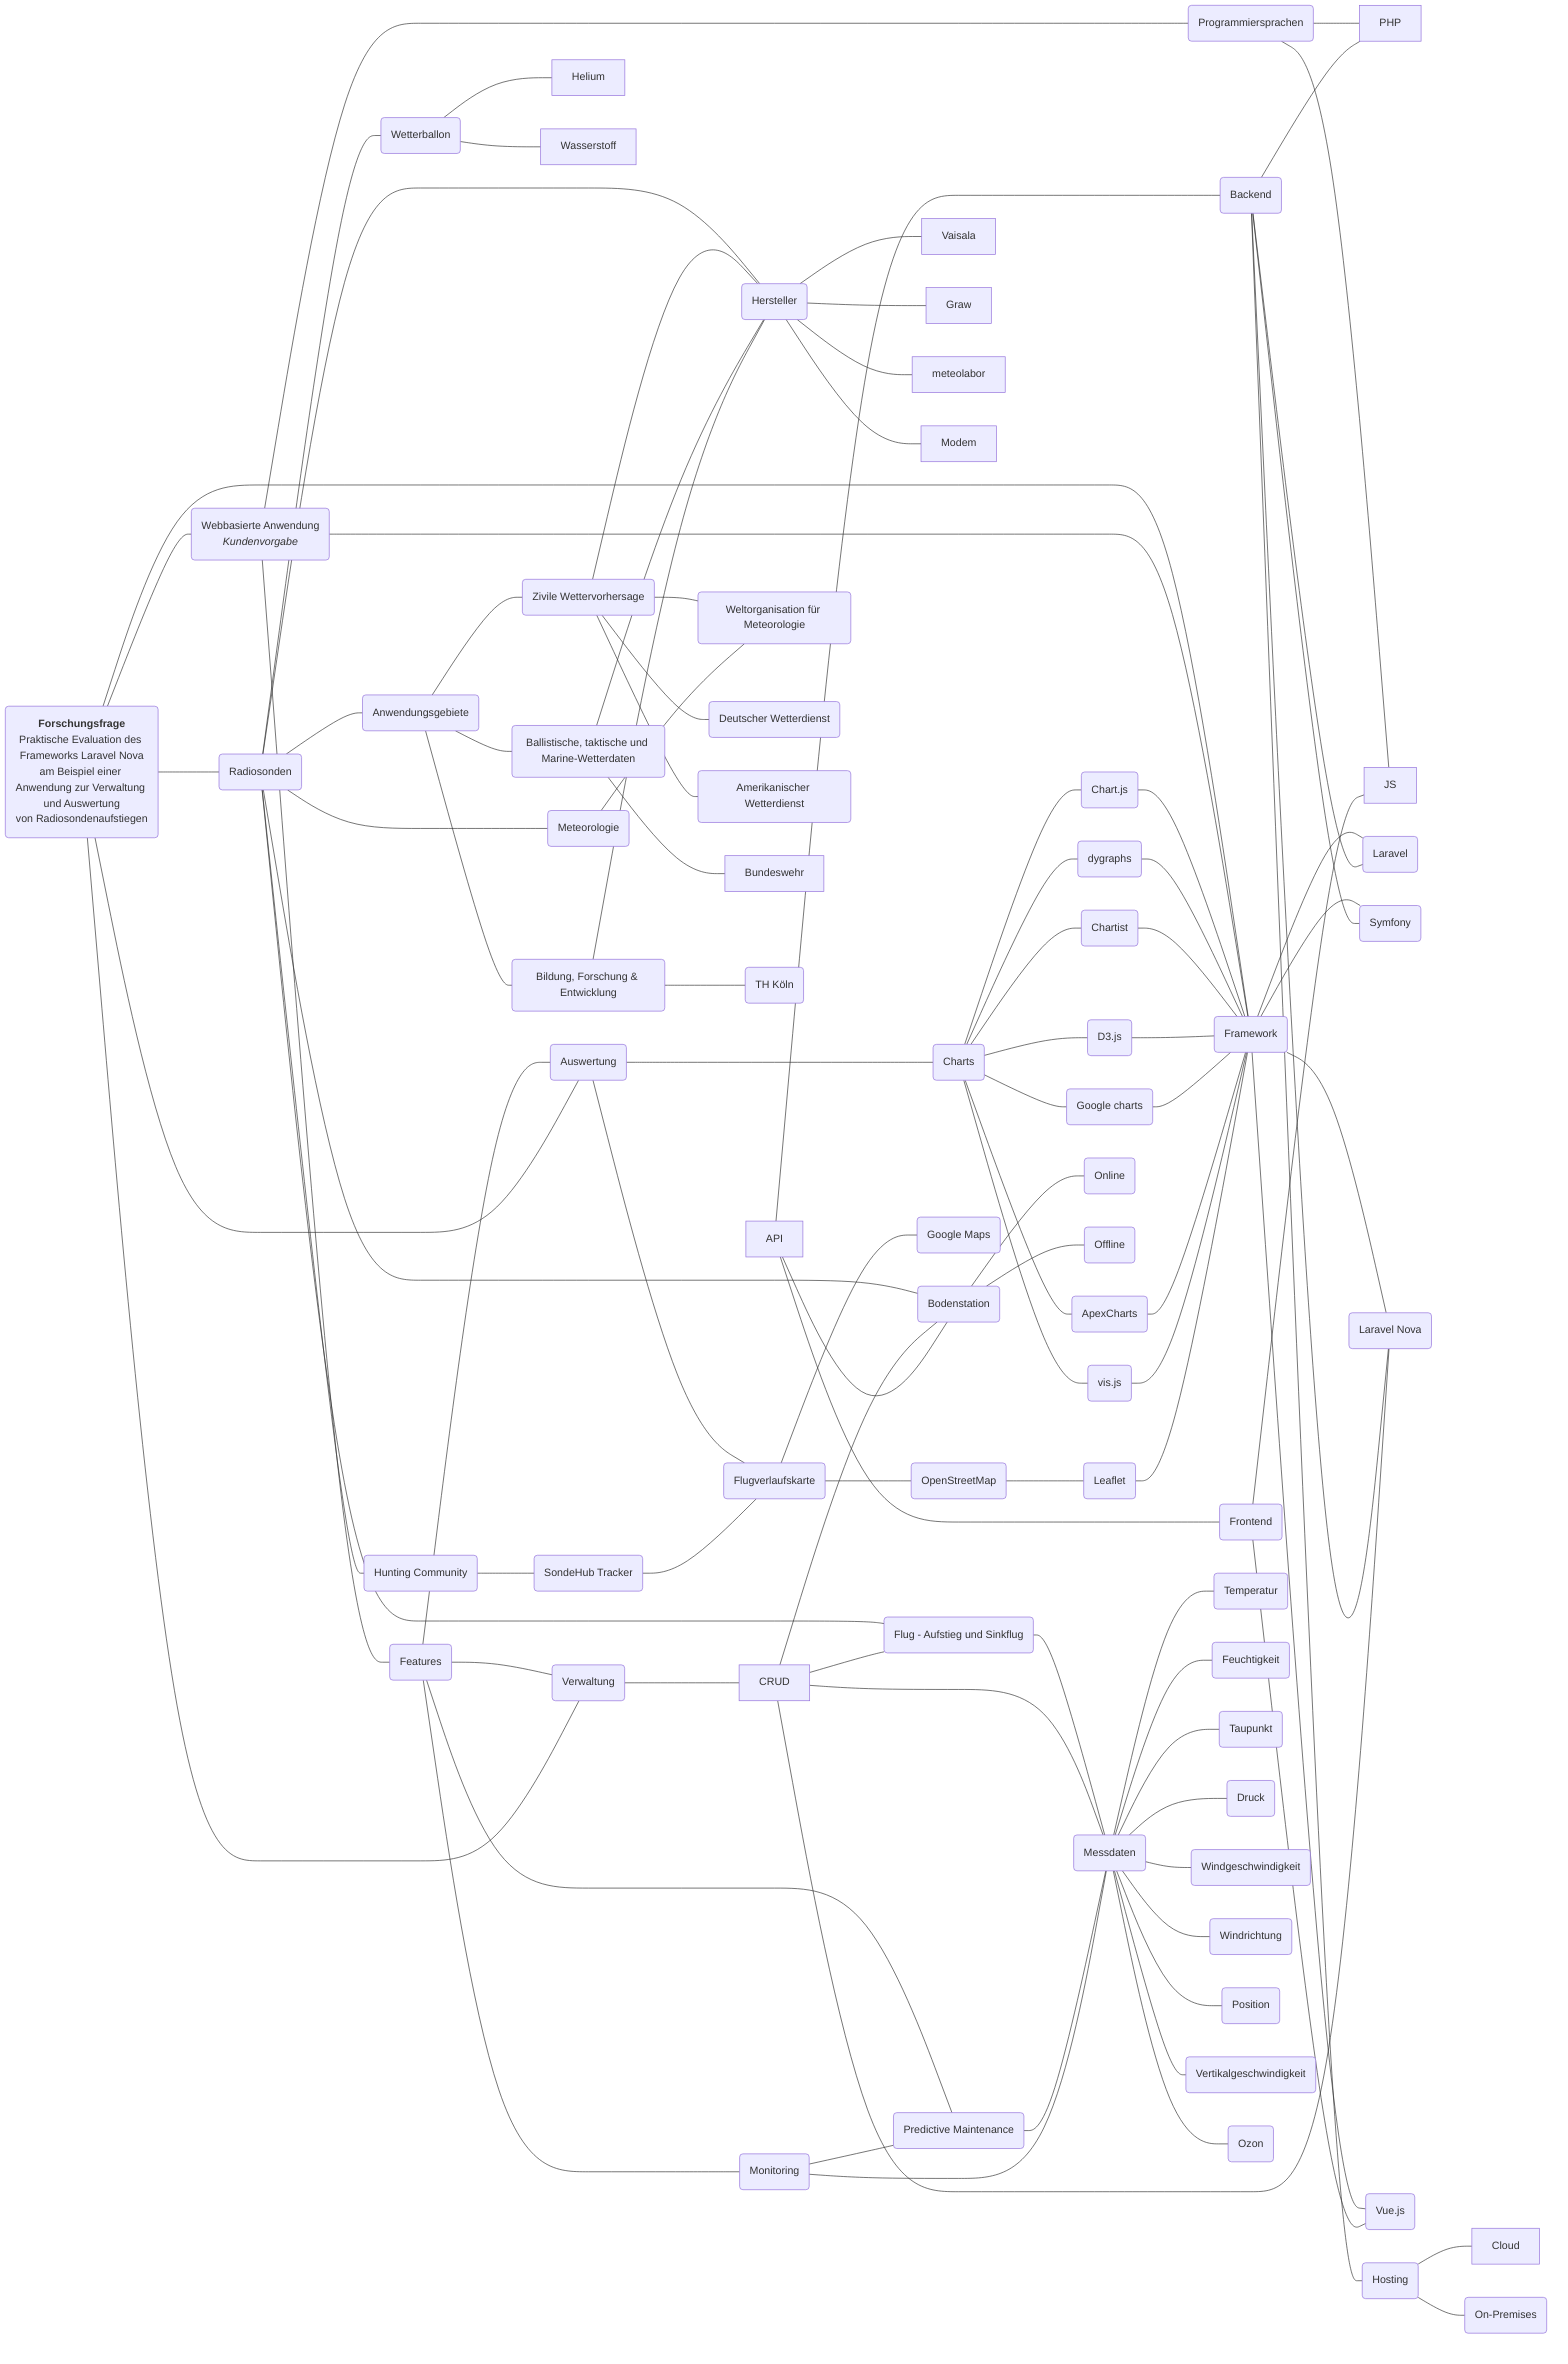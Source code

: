 graph LR

FF(<strong>Forschungsfrage</strong><br>Praktische Evaluation des Frameworks Laravel Nova<br>am Beispiel einer Anwendung zur Verwaltung und Auswertung<br>von Radiosondenaufstiegen)

FF---APP(Webbasierte Anwendung<br><i>Kundenvorgabe</i>)
FF---FW(Framework)

APP---FW
APP---PS(Programmiersprachen)

PS---PHP
PS---JS

FW---LARAVEL(Laravel)
FW---SYMFONY(Symfony)
FW---NOVA(Laravel Nova)
FW---VUE(Vue.js)

BE(Backend)
FE(Frontend)

BE---PHP
BE---LARAVEL
BE---SYMFONY
BE---NOVA

FE---JS
FE---VUE

FF---RS(Radiosonden)

RS---MET(Meteorologie)
RS---BAL(Wetterballon)
RS---MAN(Hersteller)
RS---BS(Bodenstation)
RS---FLIGHT(Flug - Aufstieg und Sinkflug)

BAL---Helium
BAL---Wasserstoff

MAN---Vaisala
MAN---Graw
MAN---meteolabor
MAN---Modem

FLIGHT---MES(Messdaten)

MES---T(Temperatur)
MES---H(Feuchtigkeit)
MES---D(Taupunkt)
MES---P(Druck)
MES---WS(Windgeschwindigkeit)
MES---WD(Windrichtung)
MES---POS(Position)
MES---VS(Vertikalgeschwindigkeit)
MES---OZ(Ozon)

APP---FEAT(Features)

FEAT---PRED(Predictive Maintenance)
FEAT---MON(Monitoring)
FEAT---VERW(Verwaltung)
FEAT---AUSW(Auswertung)

MON---PRED

FF---VERW
FF---AUSW

VERW---CRUD

AUSW---CHARTS(Charts)
AUSW---MAP(Flugverlaufskarte)

CHARTS---CJS(Chart.js)---FW
CHARTS---DYG(dygraphs)---FW
CHARTS---CT(Chartist)---FW
CHARTS---D3(D3.js)---FW
CHARTS---GCH(Google charts)---FW
CHARTS---APEX(ApexCharts)---FW
CHARTS---VIS(vis.js)---FW

RS---HUNT(Hunting Community)
HUNT---SHUB(SondeHub Tracker)
SHUB---MAP

MAP---OSM(OpenStreetMap)
MAP---GM(Google Maps)

OSM---LEAF(Leaflet)---FW

BS---ON(Online)
BS---OFF(Offline)

BE---HOST(Hosting)
HOST---Cloud
HOST---LOCAL(On-Premises)

RS---AG(Anwendungsgebiete)

AG---ZIV(Zivile Wettervorhersage)---MAN
AG---MIL(Ballistische, taktische und Marine-Wetterdaten)---MAN
AG---EDU(Bildung, Forschung & Entwicklung)---MAN

ZIV---WMO(Weltorganisation für Meteorologie)
ZIV---DWD(Deutscher Wetterdienst)
ZIV---NWS(Amerikanischer Wetterdienst)

MIL---Bundeswehr

EDU---TH(TH Köln)

CRUD---NOVA
CRUD---BS
CRUD---FLIGHT
CRUD---MES

API---BE
API---BS
API---FE

MET---WMO

PRED---MES
MON---MES